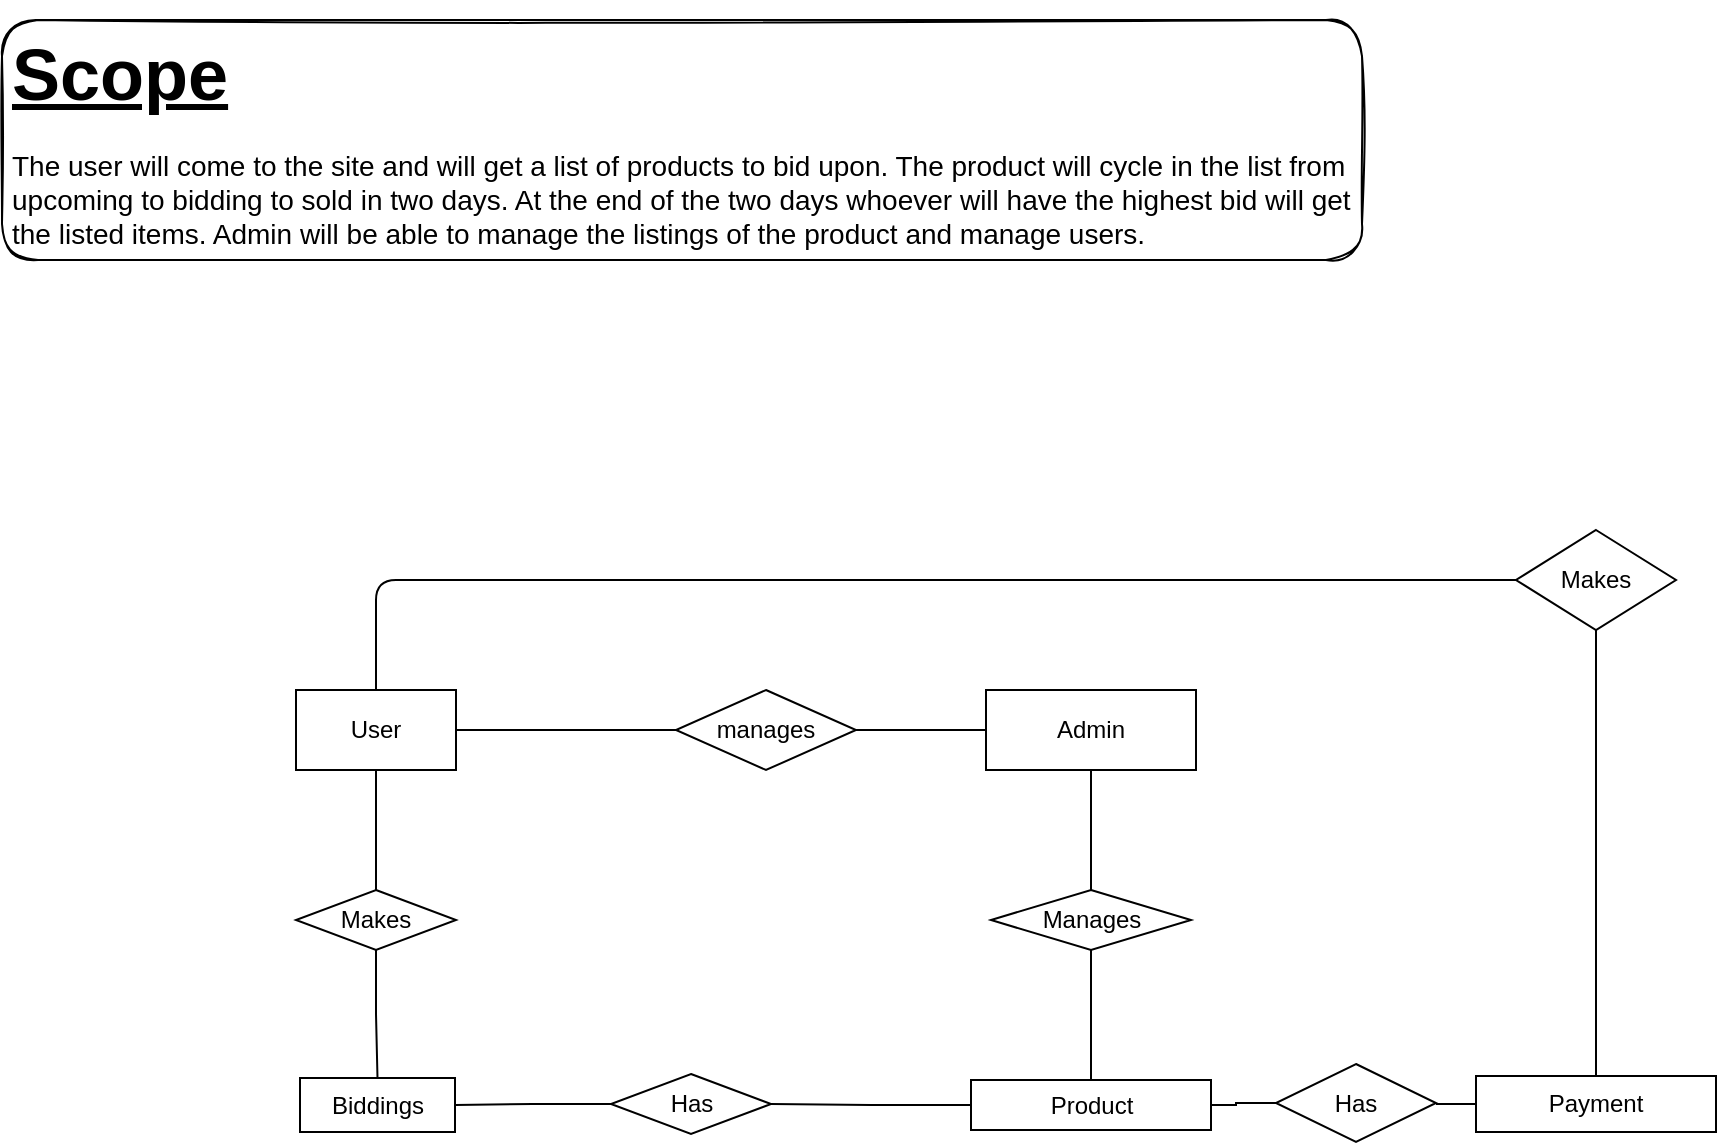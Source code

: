 <mxfile version="20.3.0" type="device"><diagram id="KsYz3Me0jKKbEQrS4YDt" name="Page-1"><mxGraphModel dx="1298" dy="829" grid="1" gridSize="10" guides="1" tooltips="1" connect="1" arrows="1" fold="1" page="1" pageScale="1" pageWidth="1200" pageHeight="1600" math="0" shadow="0"><root><mxCell id="0"/><mxCell id="1" parent="0"/><mxCell id="0wp9D-blEpe40CfUF12y-5" value="" style="edgeStyle=orthogonalEdgeStyle;rounded=0;orthogonalLoop=1;jettySize=auto;html=1;endArrow=none;endFill=0;" edge="1" parent="1" source="0wp9D-blEpe40CfUF12y-1" target="0wp9D-blEpe40CfUF12y-4"><mxGeometry relative="1" as="geometry"/></mxCell><mxCell id="0wp9D-blEpe40CfUF12y-17" value="" style="edgeStyle=orthogonalEdgeStyle;rounded=0;orthogonalLoop=1;jettySize=auto;html=1;endArrow=none;endFill=0;" edge="1" parent="1" source="0wp9D-blEpe40CfUF12y-1" target="0wp9D-blEpe40CfUF12y-16"><mxGeometry relative="1" as="geometry"/></mxCell><mxCell id="0wp9D-blEpe40CfUF12y-20" value="" style="edgeStyle=orthogonalEdgeStyle;rounded=1;orthogonalLoop=1;jettySize=auto;html=1;endArrow=none;endFill=0;startArrow=none;startFill=0;" edge="1" parent="1" source="0wp9D-blEpe40CfUF12y-1" target="0wp9D-blEpe40CfUF12y-19"><mxGeometry relative="1" as="geometry"><Array as="points"><mxPoint x="257" y="330"/><mxPoint x="715" y="330"/></Array></mxGeometry></mxCell><mxCell id="0wp9D-blEpe40CfUF12y-1" value="User" style="rounded=0;whiteSpace=wrap;html=1;" vertex="1" parent="1"><mxGeometry x="217" y="385" width="80" height="40" as="geometry"/></mxCell><mxCell id="0wp9D-blEpe40CfUF12y-7" value="" style="edgeStyle=orthogonalEdgeStyle;rounded=0;orthogonalLoop=1;jettySize=auto;html=1;endArrow=none;endFill=0;" edge="1" parent="1" source="0wp9D-blEpe40CfUF12y-4" target="0wp9D-blEpe40CfUF12y-6"><mxGeometry relative="1" as="geometry"/></mxCell><mxCell id="0wp9D-blEpe40CfUF12y-4" value="manages" style="rhombus;whiteSpace=wrap;html=1;rounded=0;" vertex="1" parent="1"><mxGeometry x="407" y="385" width="90" height="40" as="geometry"/></mxCell><mxCell id="0wp9D-blEpe40CfUF12y-9" value="" style="edgeStyle=orthogonalEdgeStyle;rounded=0;orthogonalLoop=1;jettySize=auto;html=1;endArrow=none;endFill=0;" edge="1" parent="1" source="0wp9D-blEpe40CfUF12y-6" target="0wp9D-blEpe40CfUF12y-8"><mxGeometry relative="1" as="geometry"/></mxCell><mxCell id="0wp9D-blEpe40CfUF12y-6" value="Admin" style="whiteSpace=wrap;html=1;rounded=0;" vertex="1" parent="1"><mxGeometry x="562" y="385" width="105" height="40" as="geometry"/></mxCell><mxCell id="0wp9D-blEpe40CfUF12y-11" value="" style="edgeStyle=orthogonalEdgeStyle;rounded=0;orthogonalLoop=1;jettySize=auto;html=1;endArrow=none;endFill=0;" edge="1" parent="1" source="0wp9D-blEpe40CfUF12y-8" target="0wp9D-blEpe40CfUF12y-10"><mxGeometry relative="1" as="geometry"/></mxCell><mxCell id="0wp9D-blEpe40CfUF12y-8" value="Manages" style="rhombus;whiteSpace=wrap;html=1;rounded=0;" vertex="1" parent="1"><mxGeometry x="564.5" y="485" width="100" height="30" as="geometry"/></mxCell><mxCell id="0wp9D-blEpe40CfUF12y-13" value="" style="edgeStyle=orthogonalEdgeStyle;rounded=0;orthogonalLoop=1;jettySize=auto;html=1;endArrow=none;endFill=0;" edge="1" parent="1" source="0wp9D-blEpe40CfUF12y-10" target="0wp9D-blEpe40CfUF12y-12"><mxGeometry relative="1" as="geometry"/></mxCell><mxCell id="0wp9D-blEpe40CfUF12y-10" value="Product" style="whiteSpace=wrap;html=1;rounded=0;" vertex="1" parent="1"><mxGeometry x="554.5" y="580" width="120" height="25" as="geometry"/></mxCell><mxCell id="0wp9D-blEpe40CfUF12y-15" value="" style="edgeStyle=orthogonalEdgeStyle;rounded=0;orthogonalLoop=1;jettySize=auto;html=1;endArrow=none;endFill=0;" edge="1" parent="1" source="0wp9D-blEpe40CfUF12y-12" target="0wp9D-blEpe40CfUF12y-14"><mxGeometry relative="1" as="geometry"/></mxCell><mxCell id="0wp9D-blEpe40CfUF12y-12" value="Has" style="rhombus;whiteSpace=wrap;html=1;rounded=0;" vertex="1" parent="1"><mxGeometry x="374.5" y="577" width="80" height="30" as="geometry"/></mxCell><mxCell id="0wp9D-blEpe40CfUF12y-14" value="Biddings" style="whiteSpace=wrap;html=1;rounded=0;" vertex="1" parent="1"><mxGeometry x="219" y="579" width="77.5" height="27" as="geometry"/></mxCell><mxCell id="0wp9D-blEpe40CfUF12y-18" style="edgeStyle=orthogonalEdgeStyle;rounded=0;orthogonalLoop=1;jettySize=auto;html=1;endArrow=none;endFill=0;" edge="1" parent="1" source="0wp9D-blEpe40CfUF12y-16" target="0wp9D-blEpe40CfUF12y-14"><mxGeometry relative="1" as="geometry"/></mxCell><mxCell id="0wp9D-blEpe40CfUF12y-16" value="Makes&lt;br&gt;" style="rhombus;whiteSpace=wrap;html=1;rounded=0;" vertex="1" parent="1"><mxGeometry x="217" y="485" width="80" height="30" as="geometry"/></mxCell><mxCell id="0wp9D-blEpe40CfUF12y-22" value="" style="edgeStyle=orthogonalEdgeStyle;rounded=0;orthogonalLoop=1;jettySize=auto;html=1;endArrow=none;endFill=0;" edge="1" parent="1" source="0wp9D-blEpe40CfUF12y-19" target="0wp9D-blEpe40CfUF12y-21"><mxGeometry relative="1" as="geometry"/></mxCell><mxCell id="0wp9D-blEpe40CfUF12y-19" value="Makes" style="rhombus;whiteSpace=wrap;html=1;rounded=0;" vertex="1" parent="1"><mxGeometry x="827" y="305" width="80" height="50" as="geometry"/></mxCell><mxCell id="0wp9D-blEpe40CfUF12y-24" value="" style="edgeStyle=orthogonalEdgeStyle;rounded=0;orthogonalLoop=1;jettySize=auto;html=1;endArrow=none;endFill=0;" edge="1" parent="1" source="0wp9D-blEpe40CfUF12y-21" target="0wp9D-blEpe40CfUF12y-23"><mxGeometry relative="1" as="geometry"/></mxCell><mxCell id="0wp9D-blEpe40CfUF12y-21" value="Payment" style="whiteSpace=wrap;html=1;rounded=0;" vertex="1" parent="1"><mxGeometry x="807" y="578" width="120" height="28" as="geometry"/></mxCell><mxCell id="0wp9D-blEpe40CfUF12y-25" style="edgeStyle=orthogonalEdgeStyle;rounded=0;orthogonalLoop=1;jettySize=auto;html=1;entryX=1;entryY=0.5;entryDx=0;entryDy=0;endArrow=none;endFill=0;" edge="1" parent="1" source="0wp9D-blEpe40CfUF12y-23" target="0wp9D-blEpe40CfUF12y-10"><mxGeometry relative="1" as="geometry"/></mxCell><mxCell id="0wp9D-blEpe40CfUF12y-23" value="Has&lt;br&gt;" style="rhombus;whiteSpace=wrap;html=1;rounded=0;" vertex="1" parent="1"><mxGeometry x="707" y="572" width="80" height="39" as="geometry"/></mxCell><mxCell id="0wp9D-blEpe40CfUF12y-26" value="&lt;h1&gt;&lt;font style=&quot;font-size: 36px;&quot;&gt;&lt;u style=&quot;&quot;&gt;Scope&lt;/u&gt;&lt;/font&gt;&lt;/h1&gt;&lt;p&gt;&lt;font style=&quot;font-size: 14px;&quot;&gt;The user will come to the site and will get a list of products to bid upon. The product will cycle in the list from upcoming to bidding to sold in two days. At the end of the two days whoever will have the highest bid will get the listed items. Admin will be able to manage the listings of the product and manage users.&lt;/font&gt;&lt;/p&gt;" style="text;html=1;strokeColor=default;fillColor=none;spacing=5;spacingTop=-20;whiteSpace=wrap;overflow=hidden;rounded=1;glass=1;sketch=1;shadow=0;" vertex="1" parent="1"><mxGeometry x="70" y="50" width="680" height="120" as="geometry"/></mxCell></root></mxGraphModel></diagram></mxfile>